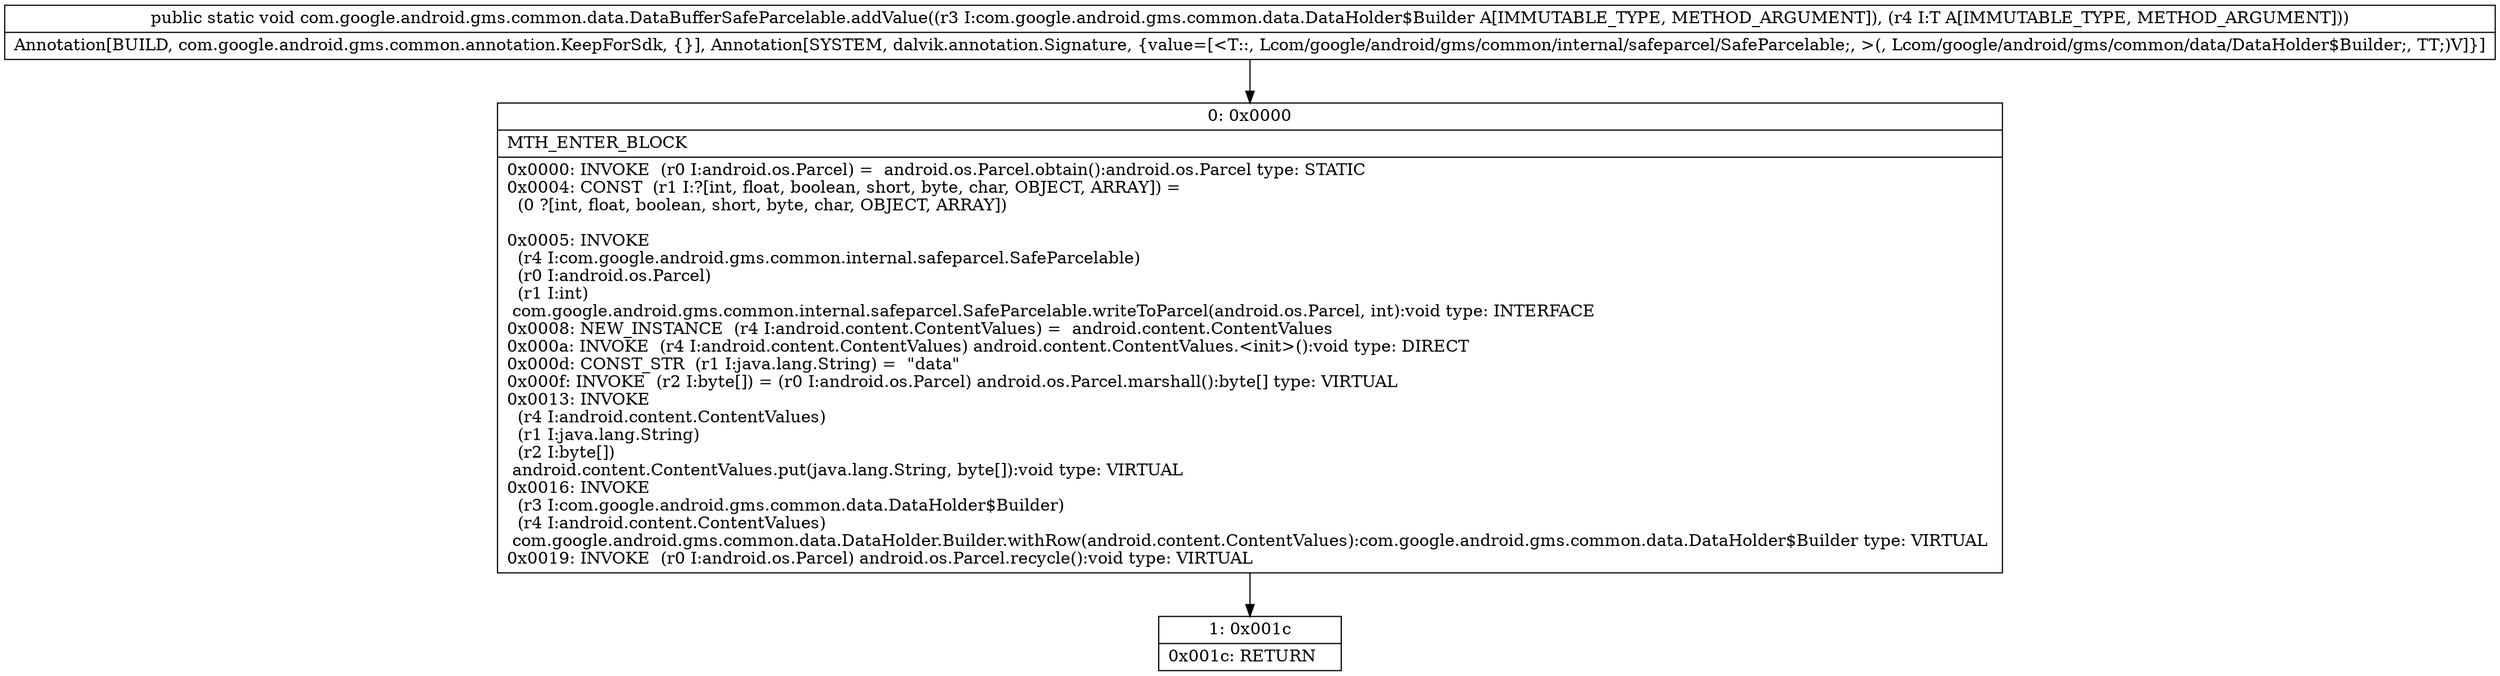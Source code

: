 digraph "CFG forcom.google.android.gms.common.data.DataBufferSafeParcelable.addValue(Lcom\/google\/android\/gms\/common\/data\/DataHolder$Builder;Lcom\/google\/android\/gms\/common\/internal\/safeparcel\/SafeParcelable;)V" {
Node_0 [shape=record,label="{0\:\ 0x0000|MTH_ENTER_BLOCK\l|0x0000: INVOKE  (r0 I:android.os.Parcel) =  android.os.Parcel.obtain():android.os.Parcel type: STATIC \l0x0004: CONST  (r1 I:?[int, float, boolean, short, byte, char, OBJECT, ARRAY]) = \l  (0 ?[int, float, boolean, short, byte, char, OBJECT, ARRAY])\l \l0x0005: INVOKE  \l  (r4 I:com.google.android.gms.common.internal.safeparcel.SafeParcelable)\l  (r0 I:android.os.Parcel)\l  (r1 I:int)\l com.google.android.gms.common.internal.safeparcel.SafeParcelable.writeToParcel(android.os.Parcel, int):void type: INTERFACE \l0x0008: NEW_INSTANCE  (r4 I:android.content.ContentValues) =  android.content.ContentValues \l0x000a: INVOKE  (r4 I:android.content.ContentValues) android.content.ContentValues.\<init\>():void type: DIRECT \l0x000d: CONST_STR  (r1 I:java.lang.String) =  \"data\" \l0x000f: INVOKE  (r2 I:byte[]) = (r0 I:android.os.Parcel) android.os.Parcel.marshall():byte[] type: VIRTUAL \l0x0013: INVOKE  \l  (r4 I:android.content.ContentValues)\l  (r1 I:java.lang.String)\l  (r2 I:byte[])\l android.content.ContentValues.put(java.lang.String, byte[]):void type: VIRTUAL \l0x0016: INVOKE  \l  (r3 I:com.google.android.gms.common.data.DataHolder$Builder)\l  (r4 I:android.content.ContentValues)\l com.google.android.gms.common.data.DataHolder.Builder.withRow(android.content.ContentValues):com.google.android.gms.common.data.DataHolder$Builder type: VIRTUAL \l0x0019: INVOKE  (r0 I:android.os.Parcel) android.os.Parcel.recycle():void type: VIRTUAL \l}"];
Node_1 [shape=record,label="{1\:\ 0x001c|0x001c: RETURN   \l}"];
MethodNode[shape=record,label="{public static void com.google.android.gms.common.data.DataBufferSafeParcelable.addValue((r3 I:com.google.android.gms.common.data.DataHolder$Builder A[IMMUTABLE_TYPE, METHOD_ARGUMENT]), (r4 I:T A[IMMUTABLE_TYPE, METHOD_ARGUMENT]))  | Annotation[BUILD, com.google.android.gms.common.annotation.KeepForSdk, \{\}], Annotation[SYSTEM, dalvik.annotation.Signature, \{value=[\<T::, Lcom\/google\/android\/gms\/common\/internal\/safeparcel\/SafeParcelable;, \>(, Lcom\/google\/android\/gms\/common\/data\/DataHolder$Builder;, TT;)V]\}]\l}"];
MethodNode -> Node_0;
Node_0 -> Node_1;
}


